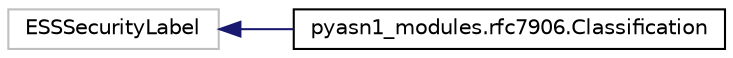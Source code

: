 digraph "Graphical Class Hierarchy"
{
 // LATEX_PDF_SIZE
  edge [fontname="Helvetica",fontsize="10",labelfontname="Helvetica",labelfontsize="10"];
  node [fontname="Helvetica",fontsize="10",shape=record];
  rankdir="LR";
  Node3856 [label="ESSSecurityLabel",height=0.2,width=0.4,color="grey75", fillcolor="white", style="filled",tooltip=" "];
  Node3856 -> Node0 [dir="back",color="midnightblue",fontsize="10",style="solid",fontname="Helvetica"];
  Node0 [label="pyasn1_modules.rfc7906.Classification",height=0.2,width=0.4,color="black", fillcolor="white", style="filled",URL="$classpyasn1__modules_1_1rfc7906_1_1Classification.html",tooltip=" "];
}
